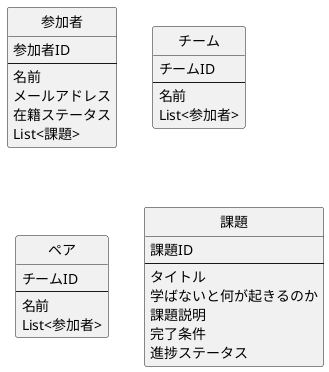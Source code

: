@startuml domain-model

' hide the spot
hide circle

entity 参加者 {
  参加者ID
  --
  名前
  メールアドレス
  在籍ステータス
  List<課題>
}

entity チーム {
  チームID
  --
  名前
  List<参加者>
}

entity ペア {
  チームID
  --
  名前
  List<参加者>
}

entity 課題 {
  課題ID
  --
  タイトル
  学ばないと何が起きるのか
  課題説明
  完了条件
  進捗ステータス
}


@enduml
